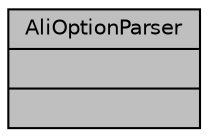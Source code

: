 digraph "AliOptionParser"
{
 // INTERACTIVE_SVG=YES
  bgcolor="transparent";
  edge [fontname="Helvetica",fontsize="10",labelfontname="Helvetica",labelfontsize="10"];
  node [fontname="Helvetica",fontsize="10",shape=record];
  Node1 [label="{AliOptionParser\n||}",height=0.2,width=0.4,color="black", fillcolor="grey75", style="filled", fontcolor="black"];
}
